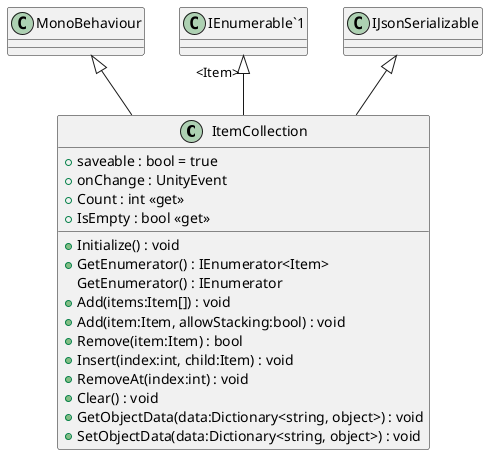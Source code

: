 @startuml
class ItemCollection {
    + saveable : bool = true
    + onChange : UnityEvent
    + Initialize() : void
    + Count : int <<get>>
    + IsEmpty : bool <<get>>
    + GetEnumerator() : IEnumerator<Item>
    GetEnumerator() : IEnumerator
    + Add(items:Item[]) : void
    + Add(item:Item, allowStacking:bool) : void
    + Remove(item:Item) : bool
    + Insert(index:int, child:Item) : void
    + RemoveAt(index:int) : void
    + Clear() : void
    + GetObjectData(data:Dictionary<string, object>) : void
    + SetObjectData(data:Dictionary<string, object>) : void
}
MonoBehaviour <|-- ItemCollection
"IEnumerable`1" "<Item>" <|-- ItemCollection
IJsonSerializable <|-- ItemCollection
@enduml
